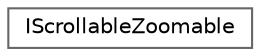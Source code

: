 digraph "Graphical Class Hierarchy"
{
 // INTERACTIVE_SVG=YES
 // LATEX_PDF_SIZE
  bgcolor="transparent";
  edge [fontname=Helvetica,fontsize=10,labelfontname=Helvetica,labelfontsize=10];
  node [fontname=Helvetica,fontsize=10,shape=box,height=0.2,width=0.4];
  rankdir="LR";
  Node0 [id="Node000000",label="IScrollableZoomable",height=0.2,width=0.4,color="grey40", fillcolor="white", style="filled",URL="$d3/de8/classIScrollableZoomable.html",tooltip="Interface for widgets that can be used with FScrollyZoomy."];
}
